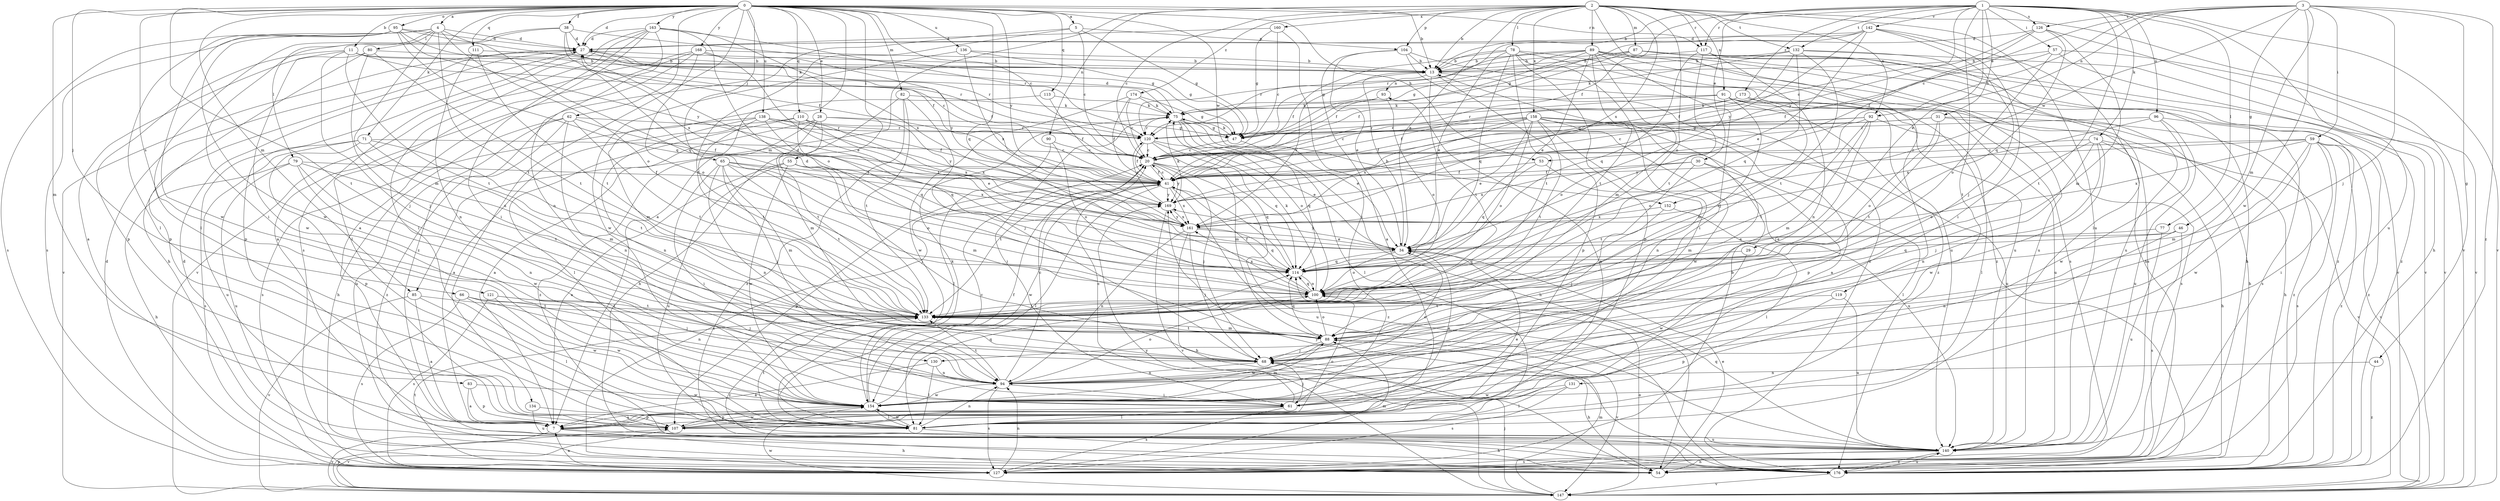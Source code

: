 strict digraph  {
0;
1;
2;
3;
4;
5;
7;
11;
13;
20;
27;
28;
29;
30;
31;
34;
38;
41;
44;
46;
47;
53;
54;
55;
57;
59;
61;
62;
65;
66;
68;
71;
74;
75;
77;
78;
79;
80;
81;
82;
83;
85;
87;
88;
89;
90;
91;
92;
93;
94;
95;
96;
100;
104;
107;
110;
111;
113;
114;
117;
119;
120;
121;
126;
127;
130;
131;
132;
133;
134;
136;
138;
140;
142;
147;
152;
154;
158;
160;
161;
163;
168;
169;
173;
174;
176;
0 -> 4  [label=a];
0 -> 5  [label=a];
0 -> 7  [label=a];
0 -> 11  [label=b];
0 -> 13  [label=b];
0 -> 20  [label=c];
0 -> 27  [label=d];
0 -> 28  [label=e];
0 -> 38  [label=f];
0 -> 53  [label=h];
0 -> 55  [label=i];
0 -> 62  [label=j];
0 -> 65  [label=j];
0 -> 66  [label=j];
0 -> 71  [label=k];
0 -> 82  [label=m];
0 -> 83  [label=m];
0 -> 85  [label=m];
0 -> 95  [label=o];
0 -> 110  [label=q];
0 -> 111  [label=q];
0 -> 113  [label=q];
0 -> 114  [label=q];
0 -> 117  [label=r];
0 -> 121  [label=s];
0 -> 130  [label=t];
0 -> 134  [label=u];
0 -> 136  [label=u];
0 -> 138  [label=u];
0 -> 152  [label=w];
0 -> 163  [label=y];
0 -> 168  [label=y];
0 -> 169  [label=y];
1 -> 13  [label=b];
1 -> 29  [label=e];
1 -> 30  [label=e];
1 -> 31  [label=e];
1 -> 41  [label=f];
1 -> 57  [label=i];
1 -> 74  [label=k];
1 -> 77  [label=l];
1 -> 96  [label=o];
1 -> 117  [label=r];
1 -> 126  [label=s];
1 -> 130  [label=t];
1 -> 131  [label=t];
1 -> 132  [label=t];
1 -> 140  [label=u];
1 -> 142  [label=v];
1 -> 147  [label=v];
1 -> 169  [label=y];
1 -> 173  [label=z];
2 -> 13  [label=b];
2 -> 20  [label=c];
2 -> 34  [label=e];
2 -> 78  [label=l];
2 -> 85  [label=m];
2 -> 87  [label=m];
2 -> 89  [label=n];
2 -> 90  [label=n];
2 -> 91  [label=n];
2 -> 92  [label=n];
2 -> 100  [label=o];
2 -> 104  [label=p];
2 -> 117  [label=r];
2 -> 119  [label=r];
2 -> 132  [label=t];
2 -> 140  [label=u];
2 -> 147  [label=v];
2 -> 158  [label=x];
2 -> 160  [label=x];
2 -> 161  [label=x];
2 -> 174  [label=z];
3 -> 20  [label=c];
3 -> 44  [label=g];
3 -> 46  [label=g];
3 -> 53  [label=h];
3 -> 59  [label=i];
3 -> 68  [label=j];
3 -> 88  [label=m];
3 -> 92  [label=n];
3 -> 126  [label=s];
3 -> 152  [label=w];
3 -> 154  [label=w];
3 -> 176  [label=z];
4 -> 27  [label=d];
4 -> 79  [label=l];
4 -> 80  [label=l];
4 -> 88  [label=m];
4 -> 100  [label=o];
4 -> 114  [label=q];
4 -> 127  [label=s];
4 -> 133  [label=t];
4 -> 154  [label=w];
5 -> 20  [label=c];
5 -> 47  [label=g];
5 -> 104  [label=p];
5 -> 133  [label=t];
5 -> 176  [label=z];
7 -> 54  [label=h];
7 -> 93  [label=n];
7 -> 100  [label=o];
7 -> 140  [label=u];
7 -> 147  [label=v];
11 -> 13  [label=b];
11 -> 20  [label=c];
11 -> 68  [label=j];
11 -> 107  [label=p];
11 -> 120  [label=r];
11 -> 133  [label=t];
11 -> 154  [label=w];
13 -> 93  [label=n];
13 -> 107  [label=p];
13 -> 133  [label=t];
13 -> 161  [label=x];
13 -> 176  [label=z];
20 -> 41  [label=f];
20 -> 68  [label=j];
20 -> 114  [label=q];
20 -> 133  [label=t];
20 -> 169  [label=y];
20 -> 176  [label=z];
27 -> 13  [label=b];
27 -> 41  [label=f];
27 -> 54  [label=h];
27 -> 107  [label=p];
27 -> 120  [label=r];
27 -> 147  [label=v];
28 -> 7  [label=a];
28 -> 47  [label=g];
28 -> 88  [label=m];
28 -> 133  [label=t];
28 -> 161  [label=x];
28 -> 176  [label=z];
29 -> 114  [label=q];
29 -> 154  [label=w];
30 -> 41  [label=f];
30 -> 81  [label=l];
30 -> 88  [label=m];
30 -> 133  [label=t];
30 -> 161  [label=x];
31 -> 20  [label=c];
31 -> 47  [label=g];
31 -> 54  [label=h];
31 -> 100  [label=o];
31 -> 133  [label=t];
31 -> 176  [label=z];
34 -> 13  [label=b];
34 -> 27  [label=d];
34 -> 100  [label=o];
34 -> 114  [label=q];
34 -> 169  [label=y];
38 -> 27  [label=d];
38 -> 41  [label=f];
38 -> 47  [label=g];
38 -> 61  [label=i];
38 -> 81  [label=l];
38 -> 161  [label=x];
41 -> 20  [label=c];
41 -> 81  [label=l];
41 -> 107  [label=p];
41 -> 127  [label=s];
41 -> 140  [label=u];
41 -> 154  [label=w];
41 -> 161  [label=x];
41 -> 169  [label=y];
44 -> 94  [label=n];
44 -> 176  [label=z];
46 -> 34  [label=e];
46 -> 94  [label=n];
46 -> 114  [label=q];
46 -> 127  [label=s];
47 -> 20  [label=c];
47 -> 75  [label=k];
47 -> 114  [label=q];
53 -> 41  [label=f];
53 -> 114  [label=q];
53 -> 140  [label=u];
54 -> 34  [label=e];
55 -> 7  [label=a];
55 -> 41  [label=f];
55 -> 68  [label=j];
55 -> 88  [label=m];
55 -> 140  [label=u];
55 -> 154  [label=w];
57 -> 13  [label=b];
57 -> 41  [label=f];
57 -> 100  [label=o];
57 -> 147  [label=v];
57 -> 176  [label=z];
59 -> 20  [label=c];
59 -> 61  [label=i];
59 -> 88  [label=m];
59 -> 127  [label=s];
59 -> 147  [label=v];
59 -> 154  [label=w];
59 -> 161  [label=x];
59 -> 169  [label=y];
59 -> 176  [label=z];
61 -> 7  [label=a];
61 -> 20  [label=c];
61 -> 34  [label=e];
61 -> 68  [label=j];
61 -> 81  [label=l];
61 -> 127  [label=s];
62 -> 41  [label=f];
62 -> 54  [label=h];
62 -> 94  [label=n];
62 -> 120  [label=r];
62 -> 133  [label=t];
62 -> 140  [label=u];
62 -> 176  [label=z];
65 -> 41  [label=f];
65 -> 61  [label=i];
65 -> 68  [label=j];
65 -> 88  [label=m];
65 -> 94  [label=n];
65 -> 100  [label=o];
65 -> 133  [label=t];
65 -> 161  [label=x];
66 -> 68  [label=j];
66 -> 94  [label=n];
66 -> 127  [label=s];
66 -> 133  [label=t];
66 -> 154  [label=w];
68 -> 54  [label=h];
68 -> 94  [label=n];
71 -> 20  [label=c];
71 -> 88  [label=m];
71 -> 107  [label=p];
71 -> 127  [label=s];
71 -> 133  [label=t];
71 -> 140  [label=u];
74 -> 20  [label=c];
74 -> 54  [label=h];
74 -> 68  [label=j];
74 -> 94  [label=n];
74 -> 100  [label=o];
74 -> 147  [label=v];
74 -> 154  [label=w];
75 -> 27  [label=d];
75 -> 34  [label=e];
75 -> 47  [label=g];
75 -> 54  [label=h];
75 -> 61  [label=i];
75 -> 81  [label=l];
75 -> 100  [label=o];
75 -> 120  [label=r];
77 -> 34  [label=e];
77 -> 140  [label=u];
78 -> 13  [label=b];
78 -> 34  [label=e];
78 -> 41  [label=f];
78 -> 61  [label=i];
78 -> 107  [label=p];
78 -> 114  [label=q];
78 -> 133  [label=t];
78 -> 140  [label=u];
78 -> 176  [label=z];
79 -> 41  [label=f];
79 -> 54  [label=h];
79 -> 94  [label=n];
79 -> 133  [label=t];
79 -> 140  [label=u];
79 -> 154  [label=w];
80 -> 7  [label=a];
80 -> 13  [label=b];
80 -> 68  [label=j];
80 -> 107  [label=p];
80 -> 133  [label=t];
81 -> 20  [label=c];
81 -> 54  [label=h];
81 -> 94  [label=n];
81 -> 133  [label=t];
81 -> 154  [label=w];
82 -> 54  [label=h];
82 -> 68  [label=j];
82 -> 75  [label=k];
82 -> 133  [label=t];
82 -> 176  [label=z];
83 -> 7  [label=a];
83 -> 107  [label=p];
83 -> 154  [label=w];
85 -> 7  [label=a];
85 -> 81  [label=l];
85 -> 133  [label=t];
85 -> 147  [label=v];
87 -> 13  [label=b];
87 -> 41  [label=f];
87 -> 47  [label=g];
87 -> 54  [label=h];
87 -> 127  [label=s];
87 -> 147  [label=v];
88 -> 68  [label=j];
88 -> 100  [label=o];
88 -> 114  [label=q];
88 -> 133  [label=t];
88 -> 147  [label=v];
88 -> 154  [label=w];
89 -> 13  [label=b];
89 -> 34  [label=e];
89 -> 41  [label=f];
89 -> 47  [label=g];
89 -> 54  [label=h];
89 -> 68  [label=j];
89 -> 88  [label=m];
89 -> 120  [label=r];
89 -> 127  [label=s];
89 -> 133  [label=t];
89 -> 140  [label=u];
90 -> 20  [label=c];
90 -> 81  [label=l];
90 -> 100  [label=o];
91 -> 54  [label=h];
91 -> 75  [label=k];
91 -> 88  [label=m];
91 -> 100  [label=o];
91 -> 120  [label=r];
91 -> 127  [label=s];
91 -> 140  [label=u];
92 -> 47  [label=g];
92 -> 68  [label=j];
92 -> 81  [label=l];
92 -> 88  [label=m];
92 -> 100  [label=o];
92 -> 120  [label=r];
92 -> 133  [label=t];
93 -> 75  [label=k];
93 -> 100  [label=o];
94 -> 20  [label=c];
94 -> 34  [label=e];
94 -> 61  [label=i];
94 -> 100  [label=o];
94 -> 127  [label=s];
94 -> 133  [label=t];
94 -> 154  [label=w];
95 -> 27  [label=d];
95 -> 41  [label=f];
95 -> 75  [label=k];
95 -> 81  [label=l];
95 -> 114  [label=q];
95 -> 127  [label=s];
95 -> 154  [label=w];
95 -> 169  [label=y];
96 -> 120  [label=r];
96 -> 140  [label=u];
96 -> 154  [label=w];
96 -> 161  [label=x];
96 -> 176  [label=z];
100 -> 41  [label=f];
100 -> 75  [label=k];
100 -> 114  [label=q];
100 -> 133  [label=t];
100 -> 161  [label=x];
104 -> 7  [label=a];
104 -> 13  [label=b];
104 -> 34  [label=e];
104 -> 140  [label=u];
104 -> 176  [label=z];
107 -> 34  [label=e];
107 -> 147  [label=v];
107 -> 154  [label=w];
110 -> 7  [label=a];
110 -> 34  [label=e];
110 -> 81  [label=l];
110 -> 114  [label=q];
110 -> 120  [label=r];
110 -> 161  [label=x];
111 -> 13  [label=b];
111 -> 94  [label=n];
111 -> 133  [label=t];
113 -> 41  [label=f];
113 -> 75  [label=k];
113 -> 88  [label=m];
114 -> 27  [label=d];
114 -> 41  [label=f];
114 -> 100  [label=o];
117 -> 13  [label=b];
117 -> 94  [label=n];
117 -> 114  [label=q];
117 -> 133  [label=t];
117 -> 147  [label=v];
117 -> 176  [label=z];
119 -> 107  [label=p];
119 -> 133  [label=t];
119 -> 140  [label=u];
120 -> 20  [label=c];
120 -> 34  [label=e];
120 -> 41  [label=f];
120 -> 88  [label=m];
120 -> 114  [label=q];
121 -> 68  [label=j];
121 -> 127  [label=s];
121 -> 133  [label=t];
121 -> 154  [label=w];
126 -> 20  [label=c];
126 -> 27  [label=d];
126 -> 41  [label=f];
126 -> 54  [label=h];
126 -> 88  [label=m];
126 -> 114  [label=q];
127 -> 7  [label=a];
127 -> 13  [label=b];
127 -> 27  [label=d];
127 -> 88  [label=m];
127 -> 94  [label=n];
127 -> 133  [label=t];
130 -> 7  [label=a];
130 -> 81  [label=l];
130 -> 94  [label=n];
131 -> 81  [label=l];
131 -> 127  [label=s];
131 -> 154  [label=w];
132 -> 13  [label=b];
132 -> 41  [label=f];
132 -> 75  [label=k];
132 -> 114  [label=q];
132 -> 133  [label=t];
132 -> 140  [label=u];
132 -> 147  [label=v];
133 -> 88  [label=m];
133 -> 176  [label=z];
134 -> 107  [label=p];
134 -> 140  [label=u];
136 -> 13  [label=b];
136 -> 47  [label=g];
136 -> 154  [label=w];
136 -> 161  [label=x];
138 -> 41  [label=f];
138 -> 94  [label=n];
138 -> 114  [label=q];
138 -> 120  [label=r];
138 -> 127  [label=s];
138 -> 133  [label=t];
138 -> 169  [label=y];
140 -> 54  [label=h];
140 -> 114  [label=q];
140 -> 127  [label=s];
140 -> 176  [label=z];
142 -> 27  [label=d];
142 -> 34  [label=e];
142 -> 47  [label=g];
142 -> 61  [label=i];
142 -> 68  [label=j];
142 -> 81  [label=l];
142 -> 120  [label=r];
142 -> 169  [label=y];
147 -> 68  [label=j];
147 -> 88  [label=m];
147 -> 100  [label=o];
147 -> 107  [label=p];
147 -> 154  [label=w];
147 -> 169  [label=y];
152 -> 68  [label=j];
152 -> 81  [label=l];
152 -> 161  [label=x];
154 -> 41  [label=f];
154 -> 75  [label=k];
154 -> 81  [label=l];
154 -> 88  [label=m];
154 -> 107  [label=p];
154 -> 114  [label=q];
158 -> 7  [label=a];
158 -> 20  [label=c];
158 -> 34  [label=e];
158 -> 41  [label=f];
158 -> 94  [label=n];
158 -> 100  [label=o];
158 -> 107  [label=p];
158 -> 120  [label=r];
158 -> 133  [label=t];
158 -> 140  [label=u];
158 -> 154  [label=w];
158 -> 161  [label=x];
160 -> 20  [label=c];
160 -> 27  [label=d];
160 -> 47  [label=g];
160 -> 61  [label=i];
161 -> 34  [label=e];
161 -> 54  [label=h];
161 -> 68  [label=j];
161 -> 94  [label=n];
161 -> 114  [label=q];
161 -> 169  [label=y];
163 -> 7  [label=a];
163 -> 27  [label=d];
163 -> 61  [label=i];
163 -> 81  [label=l];
163 -> 94  [label=n];
163 -> 100  [label=o];
163 -> 120  [label=r];
163 -> 127  [label=s];
163 -> 161  [label=x];
168 -> 7  [label=a];
168 -> 13  [label=b];
168 -> 34  [label=e];
168 -> 81  [label=l];
168 -> 100  [label=o];
168 -> 147  [label=v];
168 -> 169  [label=y];
169 -> 75  [label=k];
169 -> 120  [label=r];
169 -> 147  [label=v];
169 -> 161  [label=x];
173 -> 41  [label=f];
173 -> 75  [label=k];
173 -> 127  [label=s];
173 -> 133  [label=t];
174 -> 20  [label=c];
174 -> 41  [label=f];
174 -> 47  [label=g];
174 -> 75  [label=k];
174 -> 154  [label=w];
176 -> 27  [label=d];
176 -> 140  [label=u];
176 -> 147  [label=v];
176 -> 169  [label=y];
}
